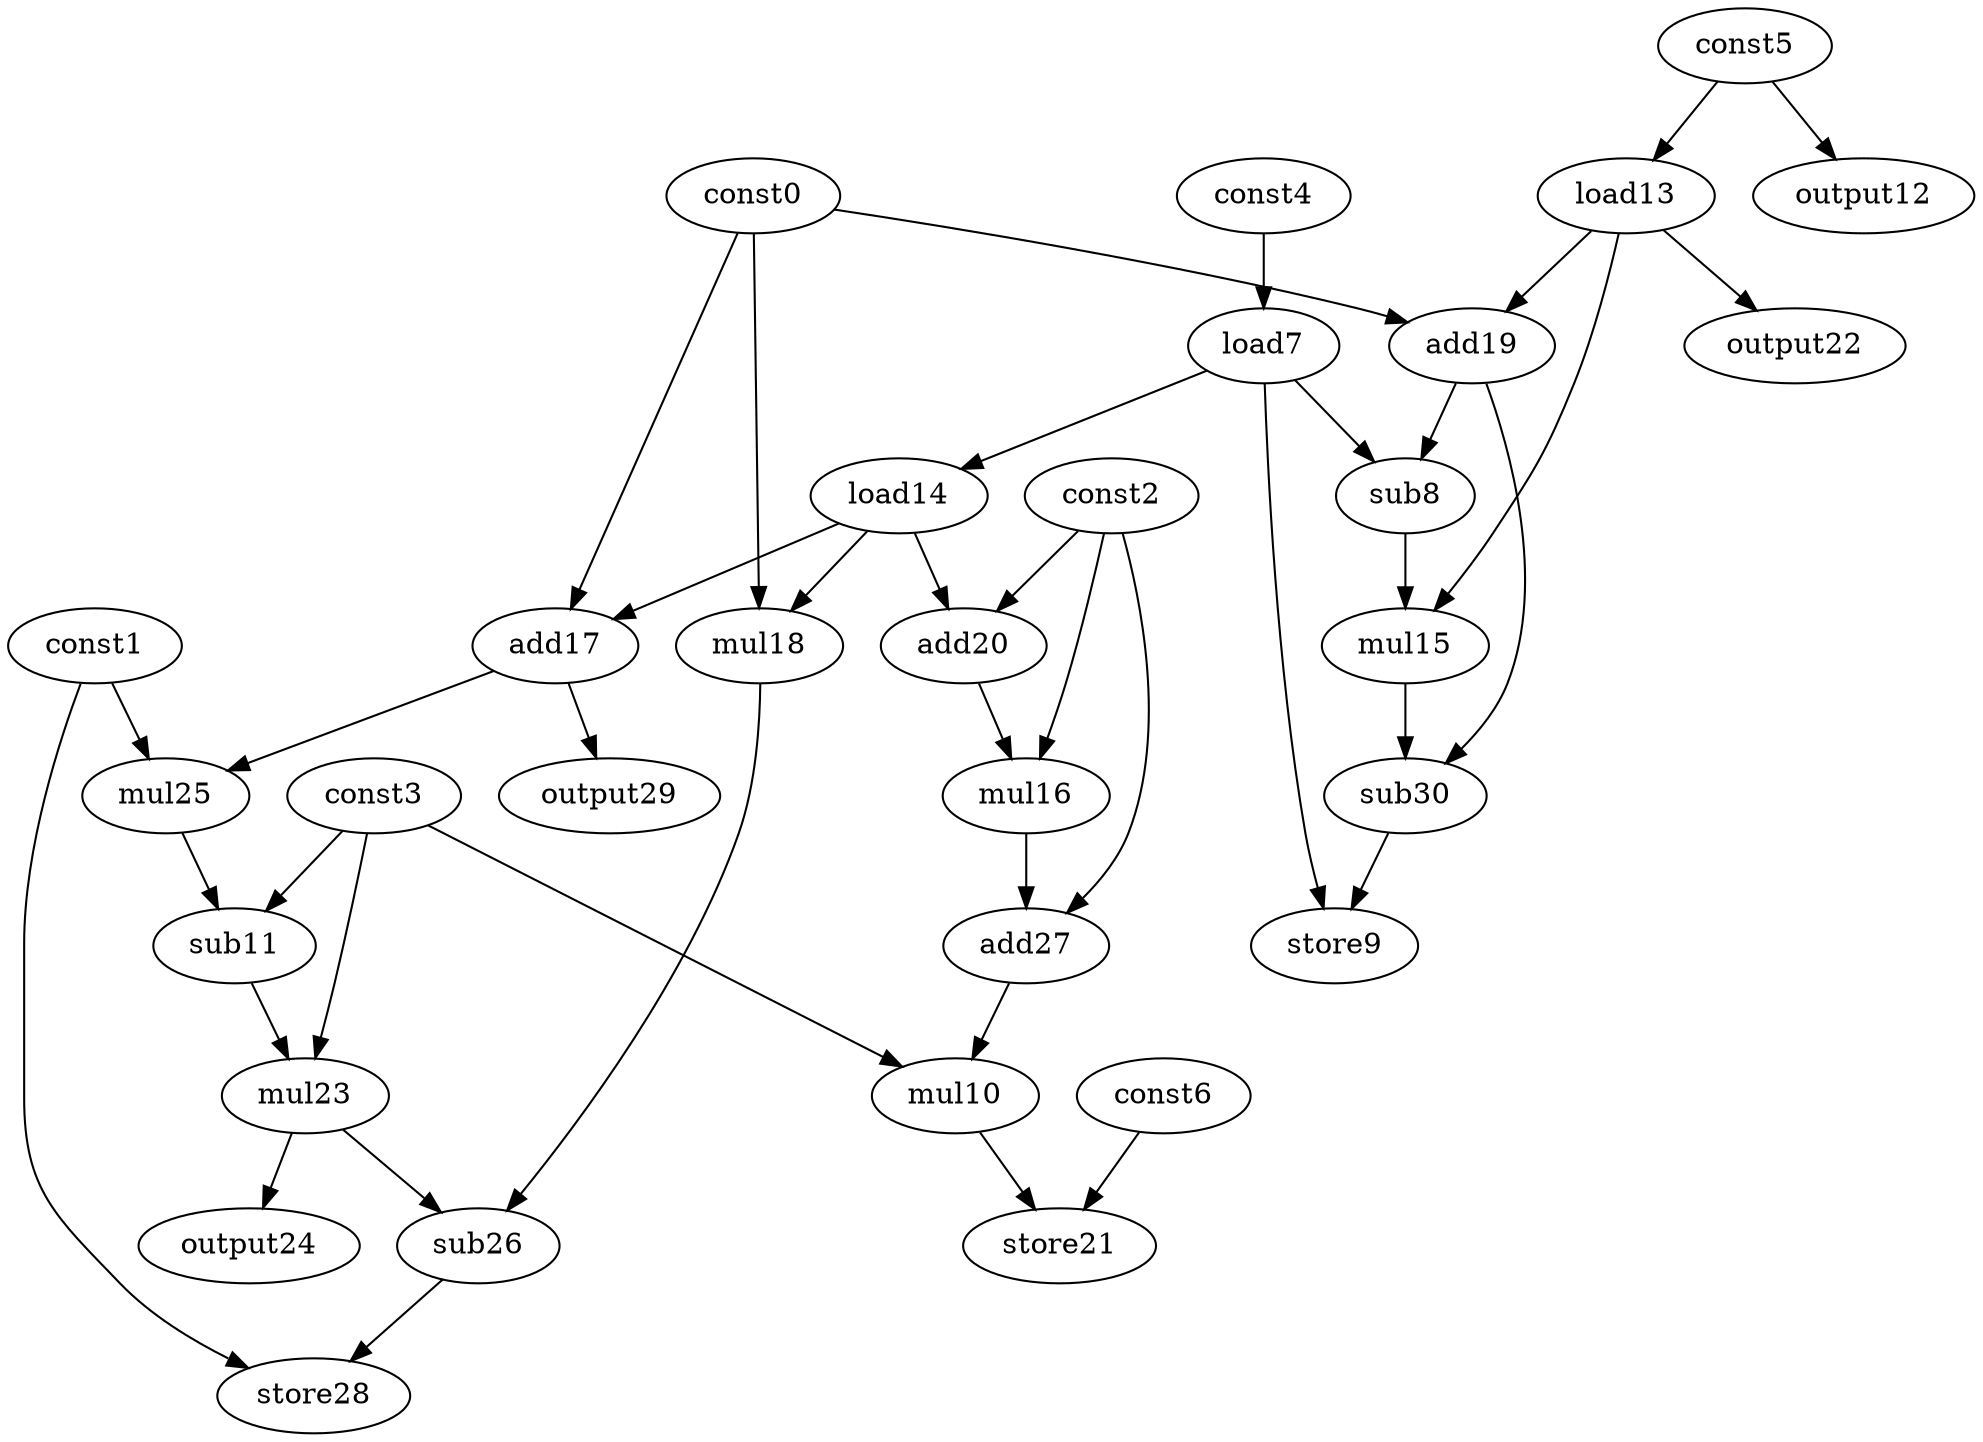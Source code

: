 digraph G { 
const0[opcode=const]; 
const1[opcode=const]; 
const2[opcode=const]; 
const3[opcode=const]; 
const4[opcode=const]; 
const5[opcode=const]; 
const6[opcode=const]; 
load7[opcode=load]; 
sub8[opcode=sub]; 
store9[opcode=store]; 
mul10[opcode=mul]; 
sub11[opcode=sub]; 
output12[opcode=output]; 
load13[opcode=load]; 
load14[opcode=load]; 
mul15[opcode=mul]; 
mul16[opcode=mul]; 
add17[opcode=add]; 
mul18[opcode=mul]; 
add19[opcode=add]; 
add20[opcode=add]; 
store21[opcode=store]; 
output22[opcode=output]; 
mul23[opcode=mul]; 
output24[opcode=output]; 
mul25[opcode=mul]; 
sub26[opcode=sub]; 
add27[opcode=add]; 
store28[opcode=store]; 
output29[opcode=output]; 
sub30[opcode=sub]; 
const4->load7[operand=0];
const5->output12[operand=0];
const5->load13[operand=0];
load7->load14[operand=0];
const0->add19[operand=0];
load13->add19[operand=1];
load13->output22[operand=0];
add19->sub8[operand=0];
load7->sub8[operand=1];
const0->add17[operand=0];
load14->add17[operand=1];
const0->mul18[operand=0];
load14->mul18[operand=1];
const2->add20[operand=0];
load14->add20[operand=1];
sub8->mul15[operand=0];
load13->mul15[operand=1];
const2->mul16[operand=0];
add20->mul16[operand=1];
add17->mul25[operand=0];
const1->mul25[operand=1];
add17->output29[operand=0];
mul25->sub11[operand=0];
const3->sub11[operand=1];
mul16->add27[operand=0];
const2->add27[operand=1];
add19->sub30[operand=0];
mul15->sub30[operand=1];
sub30->store9[operand=0];
load7->store9[operand=1];
add27->mul10[operand=0];
const3->mul10[operand=1];
const3->mul23[operand=0];
sub11->mul23[operand=1];
mul10->store21[operand=0];
const6->store21[operand=1];
mul23->output24[operand=0];
mul18->sub26[operand=0];
mul23->sub26[operand=1];
const1->store28[operand=0];
sub26->store28[operand=1];
}
